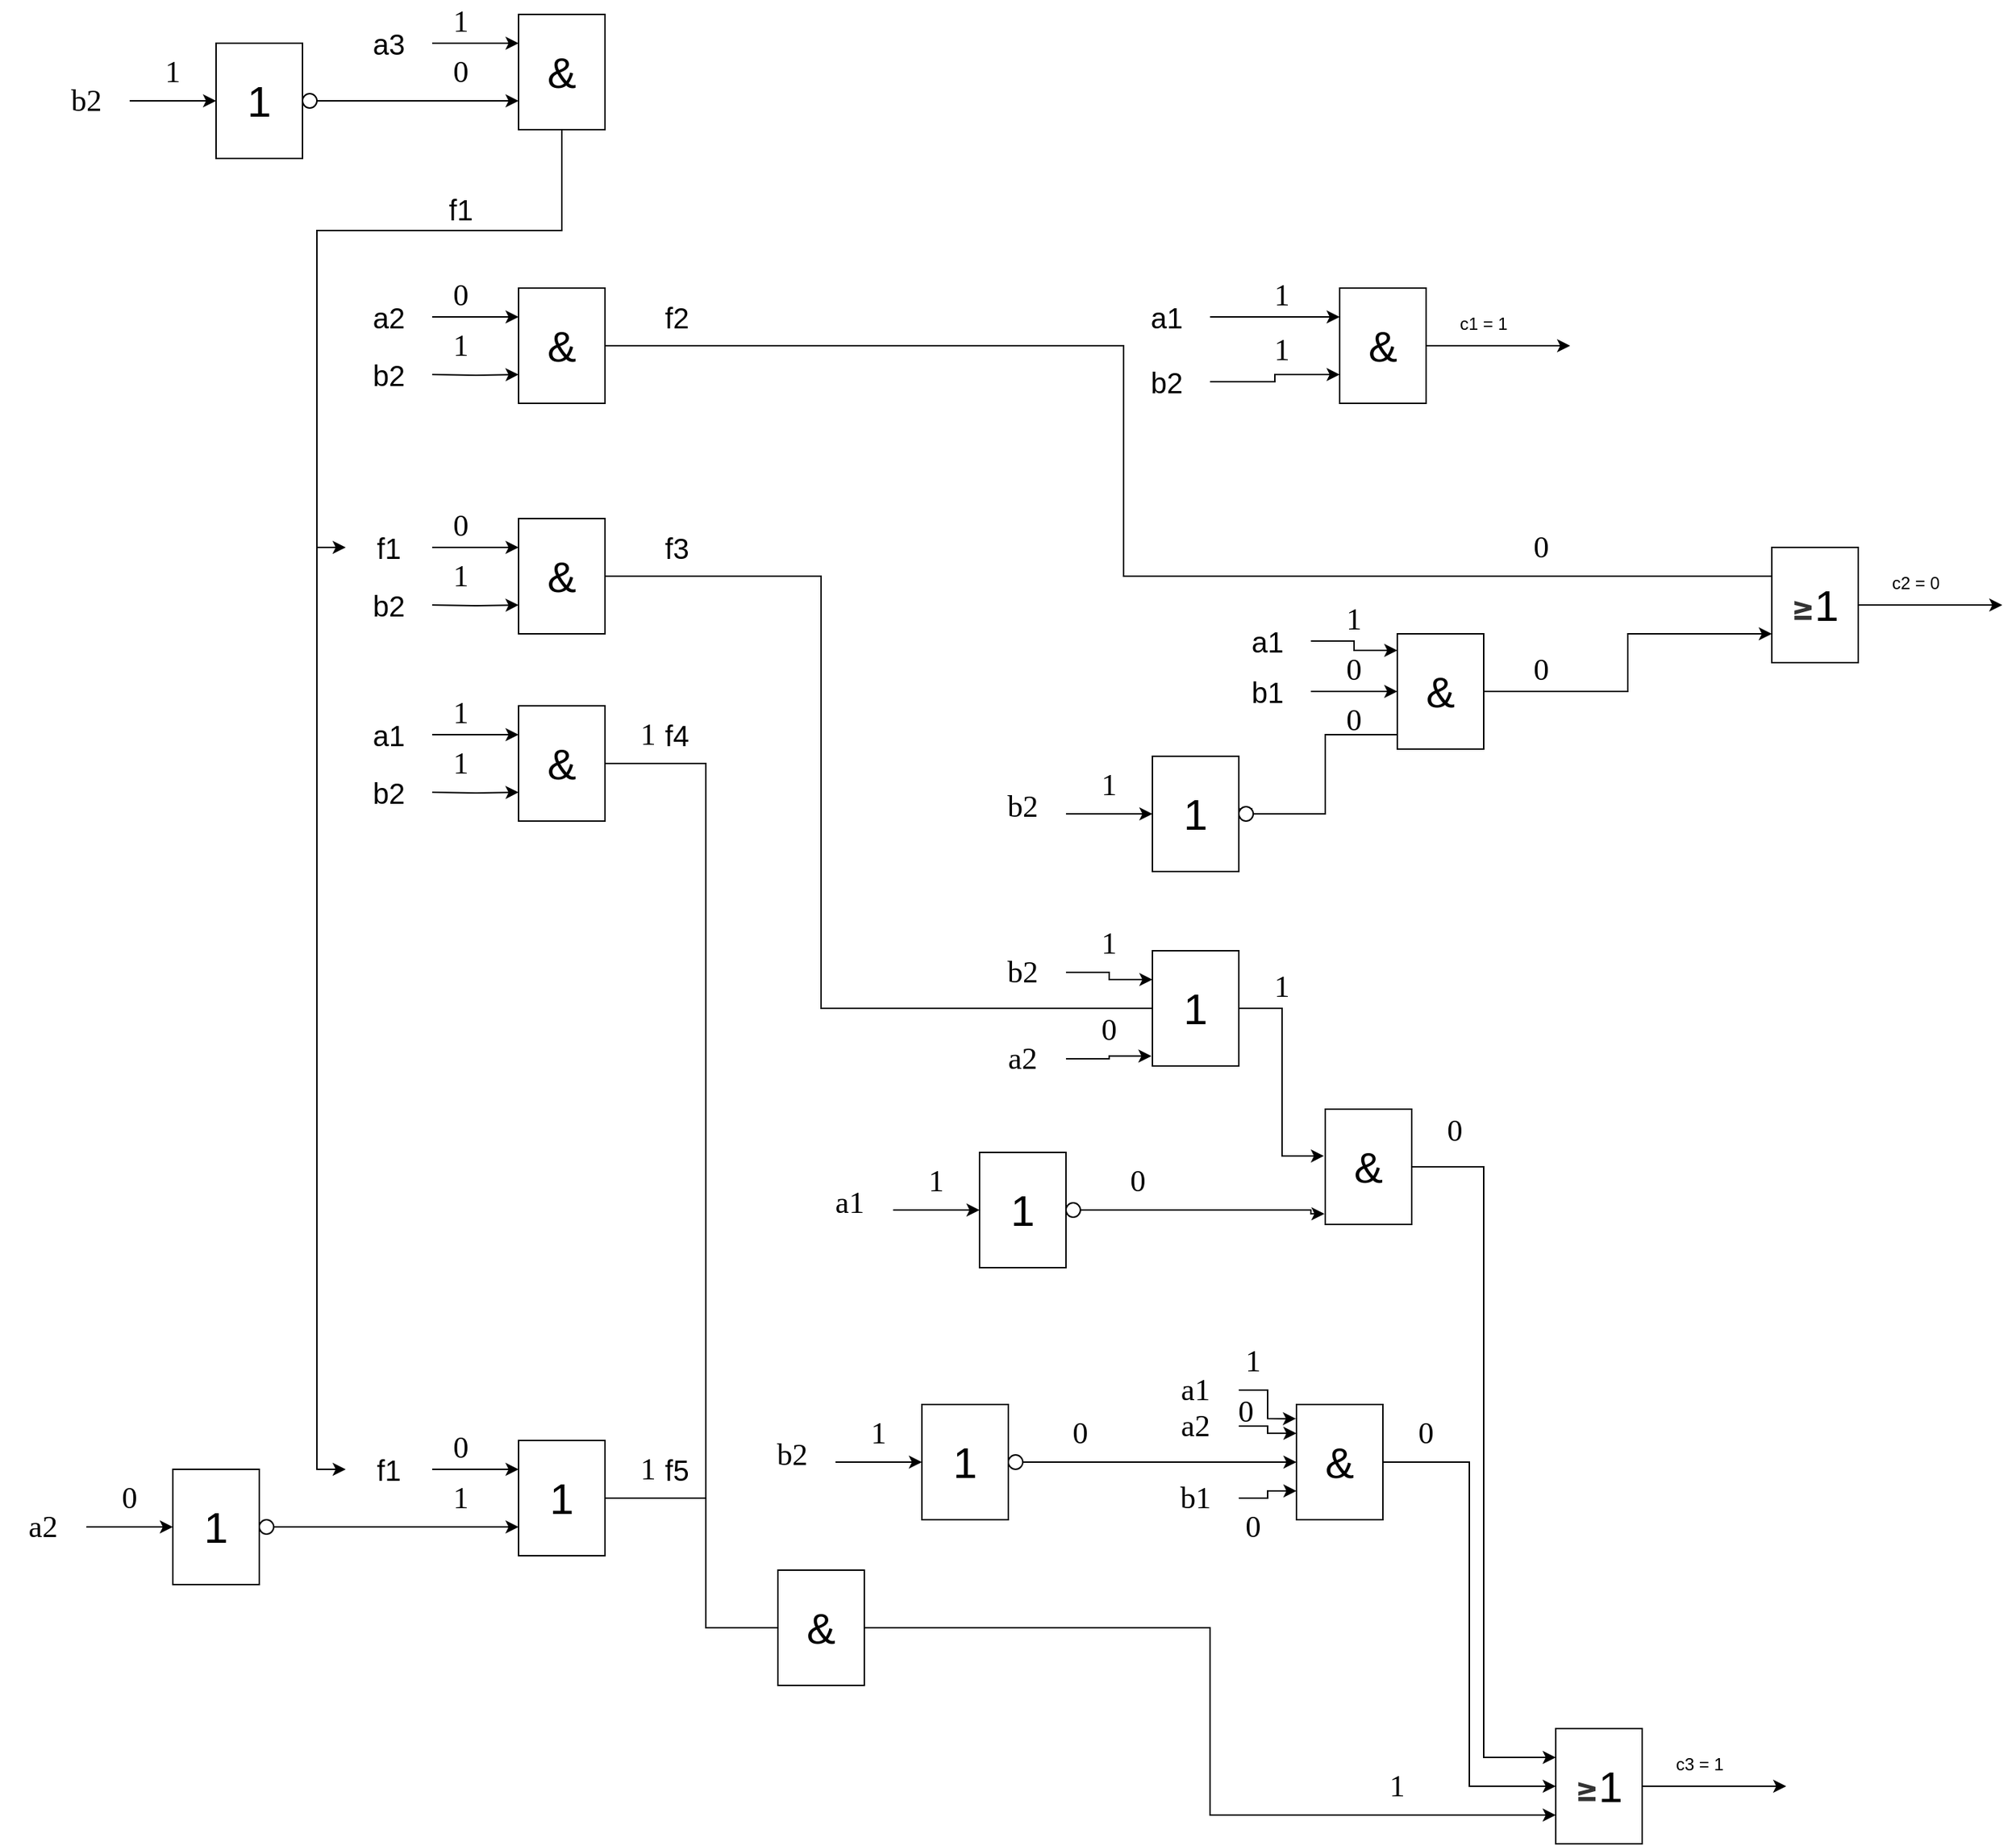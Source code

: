 <mxfile version="26.0.4">
  <diagram name="Страница — 1" id="vs5TXOwt8f900QBozyZn">
    <mxGraphModel dx="1616" dy="780" grid="1" gridSize="10" guides="1" tooltips="1" connect="1" arrows="1" fold="1" page="1" pageScale="1" pageWidth="3300" pageHeight="4681" math="0" shadow="0">
      <root>
        <mxCell id="0" />
        <mxCell id="1" parent="0" />
        <mxCell id="DBinFhZ2vuLjFmh3cBRk-6" style="edgeStyle=orthogonalEdgeStyle;rounded=0;orthogonalLoop=1;jettySize=auto;html=1;" edge="1" parent="1" source="DBinFhZ2vuLjFmh3cBRk-1">
          <mxGeometry relative="1" as="geometry">
            <mxPoint x="1220" y="650" as="targetPoint" />
          </mxGeometry>
        </mxCell>
        <mxCell id="DBinFhZ2vuLjFmh3cBRk-1" value="&lt;font style=&quot;font-size: 30px;&quot;&gt;&amp;amp;&lt;/font&gt;" style="rounded=0;whiteSpace=wrap;html=1;" vertex="1" parent="1">
          <mxGeometry x="1060" y="610" width="60" height="80" as="geometry" />
        </mxCell>
        <mxCell id="DBinFhZ2vuLjFmh3cBRk-7" style="edgeStyle=orthogonalEdgeStyle;rounded=0;orthogonalLoop=1;jettySize=auto;html=1;" edge="1" parent="1" source="DBinFhZ2vuLjFmh3cBRk-4">
          <mxGeometry relative="1" as="geometry">
            <mxPoint x="1520" y="830" as="targetPoint" />
          </mxGeometry>
        </mxCell>
        <mxCell id="DBinFhZ2vuLjFmh3cBRk-4" value="&lt;font style=&quot;font-size: 30px;&quot;&gt;&lt;span style=&quot;color: rgb(51, 51, 51); font-family: &amp;quot;YS Text&amp;quot;, -apple-system, BlinkMacSystemFont, Arial, Helvetica, sans-serif; font-size: 24px; font-weight: 700; text-align: start; background-color: rgb(255, 255, 255);&quot;&gt;≥&lt;/span&gt;1&lt;/font&gt;" style="rounded=0;whiteSpace=wrap;html=1;" vertex="1" parent="1">
          <mxGeometry x="1360" y="790" width="60" height="80" as="geometry" />
        </mxCell>
        <mxCell id="DBinFhZ2vuLjFmh3cBRk-9" style="edgeStyle=orthogonalEdgeStyle;rounded=0;orthogonalLoop=1;jettySize=auto;html=1;" edge="1" source="DBinFhZ2vuLjFmh3cBRk-10" parent="1">
          <mxGeometry relative="1" as="geometry">
            <mxPoint x="1370" y="1650" as="targetPoint" />
          </mxGeometry>
        </mxCell>
        <mxCell id="DBinFhZ2vuLjFmh3cBRk-10" value="&lt;font style=&quot;font-size: 30px;&quot;&gt;&lt;span style=&quot;color: rgb(51, 51, 51); font-family: &amp;quot;YS Text&amp;quot;, -apple-system, BlinkMacSystemFont, Arial, Helvetica, sans-serif; font-size: 24px; font-weight: 700; text-align: start; background-color: rgb(255, 255, 255);&quot;&gt;≥&lt;/span&gt;1&lt;/font&gt;" style="rounded=0;whiteSpace=wrap;html=1;" vertex="1" parent="1">
          <mxGeometry x="1210" y="1610" width="60" height="80" as="geometry" />
        </mxCell>
        <mxCell id="DBinFhZ2vuLjFmh3cBRk-11" value="c1 = 1" style="text;html=1;align=center;verticalAlign=middle;whiteSpace=wrap;rounded=0;" vertex="1" parent="1">
          <mxGeometry x="1130" y="620" width="60" height="30" as="geometry" />
        </mxCell>
        <mxCell id="DBinFhZ2vuLjFmh3cBRk-12" value="c2 = 0" style="text;html=1;align=center;verticalAlign=middle;whiteSpace=wrap;rounded=0;" vertex="1" parent="1">
          <mxGeometry x="1430" y="800" width="60" height="30" as="geometry" />
        </mxCell>
        <mxCell id="DBinFhZ2vuLjFmh3cBRk-13" value="c3 = 1" style="text;html=1;align=center;verticalAlign=middle;whiteSpace=wrap;rounded=0;" vertex="1" parent="1">
          <mxGeometry x="1280" y="1620" width="60" height="30" as="geometry" />
        </mxCell>
        <mxCell id="DBinFhZ2vuLjFmh3cBRk-65" style="edgeStyle=orthogonalEdgeStyle;rounded=0;orthogonalLoop=1;jettySize=auto;html=1;entryX=0;entryY=0.5;entryDx=0;entryDy=0;" edge="1" parent="1" source="DBinFhZ2vuLjFmh3cBRk-20" target="DBinFhZ2vuLjFmh3cBRk-59">
          <mxGeometry relative="1" as="geometry">
            <Array as="points">
              <mxPoint x="520" y="570" />
              <mxPoint x="350" y="570" />
              <mxPoint x="350" y="790" />
            </Array>
          </mxGeometry>
        </mxCell>
        <mxCell id="DBinFhZ2vuLjFmh3cBRk-97" style="edgeStyle=orthogonalEdgeStyle;rounded=0;orthogonalLoop=1;jettySize=auto;html=1;entryX=0;entryY=0.5;entryDx=0;entryDy=0;" edge="1" parent="1" source="DBinFhZ2vuLjFmh3cBRk-20" target="DBinFhZ2vuLjFmh3cBRk-85">
          <mxGeometry relative="1" as="geometry">
            <mxPoint x="340" y="1000" as="targetPoint" />
            <Array as="points">
              <mxPoint x="520" y="570" />
              <mxPoint x="350" y="570" />
              <mxPoint x="350" y="1430" />
            </Array>
          </mxGeometry>
        </mxCell>
        <mxCell id="DBinFhZ2vuLjFmh3cBRk-20" value="&lt;font style=&quot;font-size: 30px;&quot;&gt;&amp;amp;&lt;/font&gt;" style="rounded=0;whiteSpace=wrap;html=1;" vertex="1" parent="1">
          <mxGeometry x="490" y="420" width="60" height="80" as="geometry" />
        </mxCell>
        <mxCell id="DBinFhZ2vuLjFmh3cBRk-35" style="edgeStyle=orthogonalEdgeStyle;rounded=0;orthogonalLoop=1;jettySize=auto;html=1;entryX=0;entryY=0.25;entryDx=0;entryDy=0;" edge="1" parent="1" source="DBinFhZ2vuLjFmh3cBRk-25" target="DBinFhZ2vuLjFmh3cBRk-20">
          <mxGeometry relative="1" as="geometry" />
        </mxCell>
        <mxCell id="DBinFhZ2vuLjFmh3cBRk-25" value="&lt;font style=&quot;font-size: 20px;&quot;&gt;a3&lt;/font&gt;" style="text;html=1;align=center;verticalAlign=middle;whiteSpace=wrap;rounded=0;" vertex="1" parent="1">
          <mxGeometry x="370" y="425" width="60" height="30" as="geometry" />
        </mxCell>
        <mxCell id="DBinFhZ2vuLjFmh3cBRk-37" style="edgeStyle=orthogonalEdgeStyle;rounded=0;orthogonalLoop=1;jettySize=auto;html=1;entryX=0;entryY=0.5;entryDx=0;entryDy=0;" edge="1" parent="1" source="DBinFhZ2vuLjFmh3cBRk-26" target="DBinFhZ2vuLjFmh3cBRk-31">
          <mxGeometry relative="1" as="geometry">
            <Array as="points">
              <mxPoint x="240" y="480" />
              <mxPoint x="240" y="480" />
            </Array>
          </mxGeometry>
        </mxCell>
        <mxCell id="DBinFhZ2vuLjFmh3cBRk-26" value="&lt;span style=&quot;font-size: 16pt; font-family: &amp;quot;Times New Roman&amp;quot;, serif;&quot; lang=&quot;EN-US&quot;&gt;b2&lt;/span&gt;" style="text;html=1;align=center;verticalAlign=middle;whiteSpace=wrap;rounded=0;" vertex="1" parent="1">
          <mxGeometry x="160" y="465" width="60" height="30" as="geometry" />
        </mxCell>
        <mxCell id="DBinFhZ2vuLjFmh3cBRk-27" value="&lt;span style=&quot;font-size: 16pt; font-family: &amp;quot;Times New Roman&amp;quot;, serif;&quot; lang=&quot;EN-US&quot;&gt;1&lt;/span&gt;" style="text;html=1;align=center;verticalAlign=middle;whiteSpace=wrap;rounded=0;" vertex="1" parent="1">
          <mxGeometry x="420" y="410" width="60" height="30" as="geometry" />
        </mxCell>
        <mxCell id="DBinFhZ2vuLjFmh3cBRk-28" value="&lt;font style=&quot;font-size: 20px;&quot;&gt;f1&lt;/font&gt;" style="text;html=1;align=center;verticalAlign=middle;whiteSpace=wrap;rounded=0;" vertex="1" parent="1">
          <mxGeometry x="420" y="540" width="60" height="30" as="geometry" />
        </mxCell>
        <mxCell id="DBinFhZ2vuLjFmh3cBRk-29" value="&lt;span style=&quot;font-size: 16pt; font-family: &amp;quot;Times New Roman&amp;quot;, serif;&quot; lang=&quot;EN-US&quot;&gt;0&lt;/span&gt;" style="text;html=1;align=center;verticalAlign=middle;whiteSpace=wrap;rounded=0;" vertex="1" parent="1">
          <mxGeometry x="420" y="445" width="60" height="30" as="geometry" />
        </mxCell>
        <mxCell id="DBinFhZ2vuLjFmh3cBRk-30" style="edgeStyle=orthogonalEdgeStyle;rounded=0;orthogonalLoop=1;jettySize=auto;html=1;entryX=0;entryY=0.75;entryDx=0;entryDy=0;" edge="1" source="DBinFhZ2vuLjFmh3cBRk-32" parent="1" target="DBinFhZ2vuLjFmh3cBRk-20">
          <mxGeometry relative="1" as="geometry">
            <mxPoint x="440" y="480" as="targetPoint" />
          </mxGeometry>
        </mxCell>
        <mxCell id="DBinFhZ2vuLjFmh3cBRk-31" value="&lt;font style=&quot;font-size: 30px;&quot;&gt;1&lt;/font&gt;" style="rounded=0;whiteSpace=wrap;html=1;" vertex="1" parent="1">
          <mxGeometry x="280" y="440" width="60" height="80" as="geometry" />
        </mxCell>
        <mxCell id="DBinFhZ2vuLjFmh3cBRk-32" value="" style="ellipse;whiteSpace=wrap;html=1;aspect=fixed;" vertex="1" parent="1">
          <mxGeometry x="340" y="475" width="10" height="10" as="geometry" />
        </mxCell>
        <mxCell id="DBinFhZ2vuLjFmh3cBRk-38" value="&lt;span style=&quot;font-size: 16pt; font-family: &amp;quot;Times New Roman&amp;quot;, serif;&quot; lang=&quot;EN-US&quot;&gt;1&lt;/span&gt;" style="text;html=1;align=center;verticalAlign=middle;whiteSpace=wrap;rounded=0;" vertex="1" parent="1">
          <mxGeometry x="220" y="445" width="60" height="30" as="geometry" />
        </mxCell>
        <mxCell id="DBinFhZ2vuLjFmh3cBRk-42" value="&lt;font style=&quot;font-size: 30px;&quot;&gt;&amp;amp;&lt;/font&gt;" style="rounded=0;whiteSpace=wrap;html=1;" vertex="1" parent="1">
          <mxGeometry x="490" y="610" width="60" height="80" as="geometry" />
        </mxCell>
        <mxCell id="DBinFhZ2vuLjFmh3cBRk-43" value="" style="endArrow=none;html=1;rounded=0;exitX=1;exitY=0.5;exitDx=0;exitDy=0;entryX=0;entryY=0.25;entryDx=0;entryDy=0;" edge="1" source="DBinFhZ2vuLjFmh3cBRk-42" target="DBinFhZ2vuLjFmh3cBRk-4" parent="1">
          <mxGeometry width="50" height="50" relative="1" as="geometry">
            <mxPoint x="760" y="810" as="sourcePoint" />
            <mxPoint x="650" y="650" as="targetPoint" />
            <Array as="points">
              <mxPoint x="710" y="650" />
              <mxPoint x="910" y="650" />
              <mxPoint x="910" y="810" />
            </Array>
          </mxGeometry>
        </mxCell>
        <mxCell id="DBinFhZ2vuLjFmh3cBRk-44" style="edgeStyle=orthogonalEdgeStyle;rounded=0;orthogonalLoop=1;jettySize=auto;html=1;entryX=0;entryY=0.25;entryDx=0;entryDy=0;" edge="1" source="DBinFhZ2vuLjFmh3cBRk-45" target="DBinFhZ2vuLjFmh3cBRk-42" parent="1">
          <mxGeometry relative="1" as="geometry" />
        </mxCell>
        <mxCell id="DBinFhZ2vuLjFmh3cBRk-45" value="&lt;font style=&quot;font-size: 20px;&quot;&gt;a2&lt;/font&gt;" style="text;html=1;align=center;verticalAlign=middle;whiteSpace=wrap;rounded=0;" vertex="1" parent="1">
          <mxGeometry x="370" y="615" width="60" height="30" as="geometry" />
        </mxCell>
        <mxCell id="DBinFhZ2vuLjFmh3cBRk-48" value="&lt;span style=&quot;font-size: 16pt; font-family: &amp;quot;Times New Roman&amp;quot;, serif;&quot; lang=&quot;EN-US&quot;&gt;0&lt;/span&gt;" style="text;html=1;align=center;verticalAlign=middle;whiteSpace=wrap;rounded=0;" vertex="1" parent="1">
          <mxGeometry x="420" y="600" width="60" height="30" as="geometry" />
        </mxCell>
        <mxCell id="DBinFhZ2vuLjFmh3cBRk-49" value="&lt;font style=&quot;font-size: 20px;&quot;&gt;f2&lt;/font&gt;" style="text;html=1;align=center;verticalAlign=middle;whiteSpace=wrap;rounded=0;" vertex="1" parent="1">
          <mxGeometry x="570" y="615" width="60" height="30" as="geometry" />
        </mxCell>
        <mxCell id="DBinFhZ2vuLjFmh3cBRk-50" value="&lt;span style=&quot;font-size: 16pt; font-family: &amp;quot;Times New Roman&amp;quot;, serif;&quot; lang=&quot;EN-US&quot;&gt;1&lt;/span&gt;" style="text;html=1;align=center;verticalAlign=middle;whiteSpace=wrap;rounded=0;" vertex="1" parent="1">
          <mxGeometry x="420" y="635" width="60" height="30" as="geometry" />
        </mxCell>
        <mxCell id="DBinFhZ2vuLjFmh3cBRk-51" style="edgeStyle=orthogonalEdgeStyle;rounded=0;orthogonalLoop=1;jettySize=auto;html=1;entryX=0;entryY=0.75;entryDx=0;entryDy=0;" edge="1" target="DBinFhZ2vuLjFmh3cBRk-42" parent="1">
          <mxGeometry relative="1" as="geometry">
            <mxPoint x="440" y="670" as="targetPoint" />
            <mxPoint x="430" y="670" as="sourcePoint" />
          </mxGeometry>
        </mxCell>
        <mxCell id="DBinFhZ2vuLjFmh3cBRk-55" value="&lt;font style=&quot;font-size: 20px;&quot;&gt;b2&lt;/font&gt;" style="text;html=1;align=center;verticalAlign=middle;whiteSpace=wrap;rounded=0;" vertex="1" parent="1">
          <mxGeometry x="370" y="655" width="60" height="30" as="geometry" />
        </mxCell>
        <mxCell id="DBinFhZ2vuLjFmh3cBRk-56" value="&lt;font style=&quot;font-size: 30px;&quot;&gt;&amp;amp;&lt;/font&gt;" style="rounded=0;whiteSpace=wrap;html=1;" vertex="1" parent="1">
          <mxGeometry x="490" y="770" width="60" height="80" as="geometry" />
        </mxCell>
        <mxCell id="DBinFhZ2vuLjFmh3cBRk-57" value="" style="endArrow=none;html=1;rounded=0;exitX=1;exitY=0.5;exitDx=0;exitDy=0;" edge="1" source="DBinFhZ2vuLjFmh3cBRk-56" parent="1">
          <mxGeometry width="50" height="50" relative="1" as="geometry">
            <mxPoint x="760" y="970" as="sourcePoint" />
            <mxPoint x="1020" y="1110" as="targetPoint" />
            <Array as="points">
              <mxPoint x="700" y="810" />
              <mxPoint x="700" y="1110" />
            </Array>
          </mxGeometry>
        </mxCell>
        <mxCell id="DBinFhZ2vuLjFmh3cBRk-58" style="edgeStyle=orthogonalEdgeStyle;rounded=0;orthogonalLoop=1;jettySize=auto;html=1;entryX=0;entryY=0.25;entryDx=0;entryDy=0;" edge="1" source="DBinFhZ2vuLjFmh3cBRk-59" target="DBinFhZ2vuLjFmh3cBRk-56" parent="1">
          <mxGeometry relative="1" as="geometry" />
        </mxCell>
        <mxCell id="DBinFhZ2vuLjFmh3cBRk-59" value="&lt;font style=&quot;font-size: 20px;&quot;&gt;f1&lt;/font&gt;" style="text;html=1;align=center;verticalAlign=middle;whiteSpace=wrap;rounded=0;" vertex="1" parent="1">
          <mxGeometry x="370" y="775" width="60" height="30" as="geometry" />
        </mxCell>
        <mxCell id="DBinFhZ2vuLjFmh3cBRk-60" value="&lt;span style=&quot;font-size: 16pt; font-family: &amp;quot;Times New Roman&amp;quot;, serif;&quot; lang=&quot;EN-US&quot;&gt;0&lt;/span&gt;" style="text;html=1;align=center;verticalAlign=middle;whiteSpace=wrap;rounded=0;" vertex="1" parent="1">
          <mxGeometry x="420" y="760" width="60" height="30" as="geometry" />
        </mxCell>
        <mxCell id="DBinFhZ2vuLjFmh3cBRk-61" value="&lt;font style=&quot;font-size: 20px;&quot;&gt;f3&lt;/font&gt;" style="text;html=1;align=center;verticalAlign=middle;whiteSpace=wrap;rounded=0;" vertex="1" parent="1">
          <mxGeometry x="570" y="775" width="60" height="30" as="geometry" />
        </mxCell>
        <mxCell id="DBinFhZ2vuLjFmh3cBRk-62" value="&lt;span style=&quot;font-size: 16pt; font-family: &amp;quot;Times New Roman&amp;quot;, serif;&quot; lang=&quot;EN-US&quot;&gt;1&lt;/span&gt;" style="text;html=1;align=center;verticalAlign=middle;whiteSpace=wrap;rounded=0;" vertex="1" parent="1">
          <mxGeometry x="420" y="795" width="60" height="30" as="geometry" />
        </mxCell>
        <mxCell id="DBinFhZ2vuLjFmh3cBRk-63" style="edgeStyle=orthogonalEdgeStyle;rounded=0;orthogonalLoop=1;jettySize=auto;html=1;entryX=0;entryY=0.75;entryDx=0;entryDy=0;" edge="1" target="DBinFhZ2vuLjFmh3cBRk-56" parent="1">
          <mxGeometry relative="1" as="geometry">
            <mxPoint x="440" y="830" as="targetPoint" />
            <mxPoint x="430" y="830" as="sourcePoint" />
          </mxGeometry>
        </mxCell>
        <mxCell id="DBinFhZ2vuLjFmh3cBRk-64" value="&lt;font style=&quot;font-size: 20px;&quot;&gt;b2&lt;/font&gt;" style="text;html=1;align=center;verticalAlign=middle;whiteSpace=wrap;rounded=0;" vertex="1" parent="1">
          <mxGeometry x="370" y="815" width="60" height="30" as="geometry" />
        </mxCell>
        <mxCell id="DBinFhZ2vuLjFmh3cBRk-73" value="&lt;font style=&quot;font-size: 30px;&quot;&gt;&amp;amp;&lt;/font&gt;" style="rounded=0;whiteSpace=wrap;html=1;" vertex="1" parent="1">
          <mxGeometry x="490" y="900" width="60" height="80" as="geometry" />
        </mxCell>
        <mxCell id="DBinFhZ2vuLjFmh3cBRk-74" value="" style="endArrow=none;html=1;rounded=0;exitX=1;exitY=0.5;exitDx=0;exitDy=0;entryX=0;entryY=0.5;entryDx=0;entryDy=0;" edge="1" source="DBinFhZ2vuLjFmh3cBRk-73" parent="1" target="DBinFhZ2vuLjFmh3cBRk-130">
          <mxGeometry width="50" height="50" relative="1" as="geometry">
            <mxPoint x="760" y="1100" as="sourcePoint" />
            <mxPoint x="650" y="940" as="targetPoint" />
            <Array as="points">
              <mxPoint x="600" y="940" />
              <mxPoint x="620" y="940" />
              <mxPoint x="620" y="1540" />
            </Array>
          </mxGeometry>
        </mxCell>
        <mxCell id="DBinFhZ2vuLjFmh3cBRk-75" style="edgeStyle=orthogonalEdgeStyle;rounded=0;orthogonalLoop=1;jettySize=auto;html=1;entryX=0;entryY=0.25;entryDx=0;entryDy=0;" edge="1" source="DBinFhZ2vuLjFmh3cBRk-76" target="DBinFhZ2vuLjFmh3cBRk-73" parent="1">
          <mxGeometry relative="1" as="geometry" />
        </mxCell>
        <mxCell id="DBinFhZ2vuLjFmh3cBRk-76" value="&lt;font style=&quot;font-size: 20px;&quot;&gt;a1&lt;/font&gt;" style="text;html=1;align=center;verticalAlign=middle;whiteSpace=wrap;rounded=0;" vertex="1" parent="1">
          <mxGeometry x="370" y="905" width="60" height="30" as="geometry" />
        </mxCell>
        <mxCell id="DBinFhZ2vuLjFmh3cBRk-77" value="&lt;span style=&quot;font-size: 16pt; font-family: &amp;quot;Times New Roman&amp;quot;, serif;&quot; lang=&quot;EN-US&quot;&gt;1&lt;/span&gt;" style="text;html=1;align=center;verticalAlign=middle;whiteSpace=wrap;rounded=0;" vertex="1" parent="1">
          <mxGeometry x="420" y="890" width="60" height="30" as="geometry" />
        </mxCell>
        <mxCell id="DBinFhZ2vuLjFmh3cBRk-78" value="&lt;font style=&quot;font-size: 20px;&quot;&gt;f4&lt;/font&gt;" style="text;html=1;align=center;verticalAlign=middle;whiteSpace=wrap;rounded=0;" vertex="1" parent="1">
          <mxGeometry x="570" y="905" width="60" height="30" as="geometry" />
        </mxCell>
        <mxCell id="DBinFhZ2vuLjFmh3cBRk-79" value="&lt;span style=&quot;font-size: 16pt; font-family: &amp;quot;Times New Roman&amp;quot;, serif;&quot; lang=&quot;EN-US&quot;&gt;1&lt;/span&gt;" style="text;html=1;align=center;verticalAlign=middle;whiteSpace=wrap;rounded=0;" vertex="1" parent="1">
          <mxGeometry x="420" y="925" width="60" height="30" as="geometry" />
        </mxCell>
        <mxCell id="DBinFhZ2vuLjFmh3cBRk-80" style="edgeStyle=orthogonalEdgeStyle;rounded=0;orthogonalLoop=1;jettySize=auto;html=1;entryX=0;entryY=0.75;entryDx=0;entryDy=0;" edge="1" target="DBinFhZ2vuLjFmh3cBRk-73" parent="1">
          <mxGeometry relative="1" as="geometry">
            <mxPoint x="440" y="960" as="targetPoint" />
            <mxPoint x="430" y="960" as="sourcePoint" />
          </mxGeometry>
        </mxCell>
        <mxCell id="DBinFhZ2vuLjFmh3cBRk-81" value="&lt;font style=&quot;font-size: 20px;&quot;&gt;b2&lt;/font&gt;" style="text;html=1;align=center;verticalAlign=middle;whiteSpace=wrap;rounded=0;" vertex="1" parent="1">
          <mxGeometry x="370" y="945" width="60" height="30" as="geometry" />
        </mxCell>
        <mxCell id="DBinFhZ2vuLjFmh3cBRk-82" value="&lt;font style=&quot;font-size: 30px;&quot;&gt;1&lt;/font&gt;" style="rounded=0;whiteSpace=wrap;html=1;" vertex="1" parent="1">
          <mxGeometry x="490" y="1410" width="60" height="80" as="geometry" />
        </mxCell>
        <mxCell id="DBinFhZ2vuLjFmh3cBRk-83" value="" style="endArrow=none;html=1;rounded=0;exitX=1;exitY=0.5;exitDx=0;exitDy=0;" edge="1" source="DBinFhZ2vuLjFmh3cBRk-82" parent="1">
          <mxGeometry width="50" height="50" relative="1" as="geometry">
            <mxPoint x="760" y="1610" as="sourcePoint" />
            <mxPoint x="620" y="1450" as="targetPoint" />
            <Array as="points">
              <mxPoint x="600" y="1450" />
            </Array>
          </mxGeometry>
        </mxCell>
        <mxCell id="DBinFhZ2vuLjFmh3cBRk-84" style="edgeStyle=orthogonalEdgeStyle;rounded=0;orthogonalLoop=1;jettySize=auto;html=1;entryX=0;entryY=0.25;entryDx=0;entryDy=0;" edge="1" source="DBinFhZ2vuLjFmh3cBRk-85" target="DBinFhZ2vuLjFmh3cBRk-82" parent="1">
          <mxGeometry relative="1" as="geometry" />
        </mxCell>
        <mxCell id="DBinFhZ2vuLjFmh3cBRk-85" value="&lt;font style=&quot;font-size: 20px;&quot;&gt;f1&lt;/font&gt;" style="text;html=1;align=center;verticalAlign=middle;whiteSpace=wrap;rounded=0;" vertex="1" parent="1">
          <mxGeometry x="370" y="1415" width="60" height="30" as="geometry" />
        </mxCell>
        <mxCell id="DBinFhZ2vuLjFmh3cBRk-86" value="&lt;span style=&quot;font-size: 16pt; font-family: &amp;quot;Times New Roman&amp;quot;, serif;&quot; lang=&quot;EN-US&quot;&gt;0&lt;/span&gt;" style="text;html=1;align=center;verticalAlign=middle;whiteSpace=wrap;rounded=0;" vertex="1" parent="1">
          <mxGeometry x="420" y="1400" width="60" height="30" as="geometry" />
        </mxCell>
        <mxCell id="DBinFhZ2vuLjFmh3cBRk-87" value="&lt;font style=&quot;font-size: 20px;&quot;&gt;f5&lt;/font&gt;" style="text;html=1;align=center;verticalAlign=middle;whiteSpace=wrap;rounded=0;" vertex="1" parent="1">
          <mxGeometry x="570" y="1415" width="60" height="30" as="geometry" />
        </mxCell>
        <mxCell id="DBinFhZ2vuLjFmh3cBRk-88" value="&lt;font face=&quot;Times New Roman, serif&quot;&gt;&lt;span style=&quot;font-size: 21.333px;&quot;&gt;1&lt;/span&gt;&lt;/font&gt;" style="text;html=1;align=center;verticalAlign=middle;whiteSpace=wrap;rounded=0;" vertex="1" parent="1">
          <mxGeometry x="420" y="1435" width="60" height="30" as="geometry" />
        </mxCell>
        <mxCell id="DBinFhZ2vuLjFmh3cBRk-91" style="edgeStyle=orthogonalEdgeStyle;rounded=0;orthogonalLoop=1;jettySize=auto;html=1;entryX=0;entryY=0.5;entryDx=0;entryDy=0;" edge="1" source="DBinFhZ2vuLjFmh3cBRk-92" target="DBinFhZ2vuLjFmh3cBRk-93" parent="1">
          <mxGeometry relative="1" as="geometry">
            <Array as="points">
              <mxPoint x="210" y="1470" />
              <mxPoint x="210" y="1470" />
            </Array>
          </mxGeometry>
        </mxCell>
        <mxCell id="DBinFhZ2vuLjFmh3cBRk-92" value="&lt;span style=&quot;font-size: 16pt; font-family: &amp;quot;Times New Roman&amp;quot;, serif;&quot; lang=&quot;EN-US&quot;&gt;a2&lt;/span&gt;" style="text;html=1;align=center;verticalAlign=middle;whiteSpace=wrap;rounded=0;" vertex="1" parent="1">
          <mxGeometry x="130" y="1455" width="60" height="30" as="geometry" />
        </mxCell>
        <mxCell id="DBinFhZ2vuLjFmh3cBRk-93" value="&lt;font style=&quot;font-size: 30px;&quot;&gt;1&lt;/font&gt;" style="rounded=0;whiteSpace=wrap;html=1;" vertex="1" parent="1">
          <mxGeometry x="250" y="1430" width="60" height="80" as="geometry" />
        </mxCell>
        <mxCell id="DBinFhZ2vuLjFmh3cBRk-96" style="edgeStyle=orthogonalEdgeStyle;rounded=0;orthogonalLoop=1;jettySize=auto;html=1;entryX=0;entryY=0.75;entryDx=0;entryDy=0;" edge="1" parent="1" source="DBinFhZ2vuLjFmh3cBRk-94" target="DBinFhZ2vuLjFmh3cBRk-82">
          <mxGeometry relative="1" as="geometry" />
        </mxCell>
        <mxCell id="DBinFhZ2vuLjFmh3cBRk-94" value="" style="ellipse;whiteSpace=wrap;html=1;aspect=fixed;" vertex="1" parent="1">
          <mxGeometry x="310" y="1465" width="10" height="10" as="geometry" />
        </mxCell>
        <mxCell id="DBinFhZ2vuLjFmh3cBRk-95" value="&lt;span style=&quot;font-size: 16pt; font-family: &amp;quot;Times New Roman&amp;quot;, serif;&quot; lang=&quot;EN-US&quot;&gt;0&lt;/span&gt;" style="text;html=1;align=center;verticalAlign=middle;whiteSpace=wrap;rounded=0;" vertex="1" parent="1">
          <mxGeometry x="190" y="1435" width="60" height="30" as="geometry" />
        </mxCell>
        <mxCell id="DBinFhZ2vuLjFmh3cBRk-180" style="edgeStyle=orthogonalEdgeStyle;rounded=0;orthogonalLoop=1;jettySize=auto;html=1;exitX=1;exitY=0.5;exitDx=0;exitDy=0;entryX=0;entryY=0.25;entryDx=0;entryDy=0;" edge="1" parent="1" source="DBinFhZ2vuLjFmh3cBRk-100" target="DBinFhZ2vuLjFmh3cBRk-1">
          <mxGeometry relative="1" as="geometry" />
        </mxCell>
        <mxCell id="DBinFhZ2vuLjFmh3cBRk-100" value="&lt;font style=&quot;font-size: 20px;&quot;&gt;a1&lt;/font&gt;" style="text;html=1;align=center;verticalAlign=middle;whiteSpace=wrap;rounded=0;" vertex="1" parent="1">
          <mxGeometry x="910" y="615" width="60" height="30" as="geometry" />
        </mxCell>
        <mxCell id="DBinFhZ2vuLjFmh3cBRk-178" style="edgeStyle=orthogonalEdgeStyle;rounded=0;orthogonalLoop=1;jettySize=auto;html=1;entryX=0;entryY=0.75;entryDx=0;entryDy=0;" edge="1" parent="1" source="DBinFhZ2vuLjFmh3cBRk-101" target="DBinFhZ2vuLjFmh3cBRk-1">
          <mxGeometry relative="1" as="geometry" />
        </mxCell>
        <mxCell id="DBinFhZ2vuLjFmh3cBRk-101" value="&lt;font style=&quot;font-size: 20px;&quot;&gt;b2&lt;/font&gt;" style="text;html=1;align=center;verticalAlign=middle;whiteSpace=wrap;rounded=0;" vertex="1" parent="1">
          <mxGeometry x="910" y="660" width="60" height="30" as="geometry" />
        </mxCell>
        <mxCell id="DBinFhZ2vuLjFmh3cBRk-102" value="&lt;span style=&quot;font-size: 16pt; font-family: &amp;quot;Times New Roman&amp;quot;, serif;&quot; lang=&quot;EN-US&quot;&gt;1&lt;/span&gt;" style="text;html=1;align=center;verticalAlign=middle;whiteSpace=wrap;rounded=0;" vertex="1" parent="1">
          <mxGeometry x="990" y="600" width="60" height="30" as="geometry" />
        </mxCell>
        <mxCell id="DBinFhZ2vuLjFmh3cBRk-103" value="&lt;span style=&quot;font-size: 16pt; font-family: &amp;quot;Times New Roman&amp;quot;, serif;&quot; lang=&quot;EN-US&quot;&gt;1&lt;/span&gt;" style="text;html=1;align=center;verticalAlign=middle;whiteSpace=wrap;rounded=0;" vertex="1" parent="1">
          <mxGeometry x="990" y="635" width="60" height="35" as="geometry" />
        </mxCell>
        <mxCell id="DBinFhZ2vuLjFmh3cBRk-108" style="edgeStyle=orthogonalEdgeStyle;rounded=0;orthogonalLoop=1;jettySize=auto;html=1;exitX=0;exitY=0.75;exitDx=0;exitDy=0;entryX=0.5;entryY=1;entryDx=0;entryDy=0;" edge="1" parent="1" source="DBinFhZ2vuLjFmh3cBRk-105" target="DBinFhZ2vuLjFmh3cBRk-111">
          <mxGeometry relative="1" as="geometry">
            <mxPoint x="990" y="910" as="targetPoint" />
            <Array as="points">
              <mxPoint x="1100" y="920" />
              <mxPoint x="1050" y="920" />
              <mxPoint x="1050" y="975" />
              <mxPoint x="995" y="975" />
            </Array>
          </mxGeometry>
        </mxCell>
        <mxCell id="DBinFhZ2vuLjFmh3cBRk-184" style="edgeStyle=orthogonalEdgeStyle;rounded=0;orthogonalLoop=1;jettySize=auto;html=1;exitX=1;exitY=0.5;exitDx=0;exitDy=0;entryX=0;entryY=0.75;entryDx=0;entryDy=0;" edge="1" parent="1" source="DBinFhZ2vuLjFmh3cBRk-105" target="DBinFhZ2vuLjFmh3cBRk-4">
          <mxGeometry relative="1" as="geometry" />
        </mxCell>
        <mxCell id="DBinFhZ2vuLjFmh3cBRk-105" value="&lt;font style=&quot;font-size: 30px;&quot;&gt;&amp;amp;&lt;/font&gt;" style="rounded=0;whiteSpace=wrap;html=1;" vertex="1" parent="1">
          <mxGeometry x="1100" y="850" width="60" height="80" as="geometry" />
        </mxCell>
        <mxCell id="DBinFhZ2vuLjFmh3cBRk-109" style="edgeStyle=orthogonalEdgeStyle;rounded=0;orthogonalLoop=1;jettySize=auto;html=1;entryX=0;entryY=0.5;entryDx=0;entryDy=0;" edge="1" target="DBinFhZ2vuLjFmh3cBRk-110" parent="1">
          <mxGeometry relative="1" as="geometry">
            <mxPoint x="870" y="975" as="sourcePoint" />
            <Array as="points">
              <mxPoint x="890" y="975" />
              <mxPoint x="890" y="975" />
            </Array>
          </mxGeometry>
        </mxCell>
        <mxCell id="DBinFhZ2vuLjFmh3cBRk-110" value="&lt;font style=&quot;font-size: 30px;&quot;&gt;1&lt;/font&gt;" style="rounded=0;whiteSpace=wrap;html=1;" vertex="1" parent="1">
          <mxGeometry x="930" y="935" width="60" height="80" as="geometry" />
        </mxCell>
        <mxCell id="DBinFhZ2vuLjFmh3cBRk-111" value="" style="ellipse;whiteSpace=wrap;html=1;aspect=fixed;" vertex="1" parent="1">
          <mxGeometry x="990" y="970" width="10" height="10" as="geometry" />
        </mxCell>
        <mxCell id="DBinFhZ2vuLjFmh3cBRk-112" value="&lt;span style=&quot;font-size: 16pt; font-family: &amp;quot;Times New Roman&amp;quot;, serif;&quot; lang=&quot;EN-US&quot;&gt;1&lt;/span&gt;" style="text;html=1;align=center;verticalAlign=middle;whiteSpace=wrap;rounded=0;" vertex="1" parent="1">
          <mxGeometry x="870" y="940" width="60" height="30" as="geometry" />
        </mxCell>
        <mxCell id="DBinFhZ2vuLjFmh3cBRk-118" value="&lt;span style=&quot;font-size: 16pt; font-family: &amp;quot;Times New Roman&amp;quot;, serif;&quot; lang=&quot;EN-US&quot;&gt;b2&lt;/span&gt;" style="text;html=1;align=center;verticalAlign=middle;whiteSpace=wrap;rounded=0;" vertex="1" parent="1">
          <mxGeometry x="810" y="955" width="60" height="30" as="geometry" />
        </mxCell>
        <mxCell id="DBinFhZ2vuLjFmh3cBRk-121" value="&lt;span style=&quot;font-size: 16pt; font-family: &amp;quot;Times New Roman&amp;quot;, serif;&quot; lang=&quot;EN-US&quot;&gt;0&lt;/span&gt;" style="text;html=1;align=center;verticalAlign=middle;whiteSpace=wrap;rounded=0;" vertex="1" parent="1">
          <mxGeometry x="1040" y="895" width="60" height="30" as="geometry" />
        </mxCell>
        <mxCell id="DBinFhZ2vuLjFmh3cBRk-124" value="&lt;span style=&quot;font-size: 16pt; font-family: &amp;quot;Times New Roman&amp;quot;, serif;&quot; lang=&quot;EN-US&quot;&gt;0&lt;/span&gt;" style="text;html=1;align=center;verticalAlign=middle;whiteSpace=wrap;rounded=0;" vertex="1" parent="1">
          <mxGeometry x="1040" y="860" width="60" height="30" as="geometry" />
        </mxCell>
        <mxCell id="DBinFhZ2vuLjFmh3cBRk-125" value="&lt;span style=&quot;font-size: 16pt; font-family: &amp;quot;Times New Roman&amp;quot;, serif;&quot; lang=&quot;EN-US&quot;&gt;1&lt;/span&gt;" style="text;html=1;align=center;verticalAlign=middle;whiteSpace=wrap;rounded=0;" vertex="1" parent="1">
          <mxGeometry x="1040" y="825" width="60" height="30" as="geometry" />
        </mxCell>
        <mxCell id="DBinFhZ2vuLjFmh3cBRk-126" value="&lt;font style=&quot;font-size: 20px;&quot;&gt;a1&lt;/font&gt;" style="text;html=1;align=center;verticalAlign=middle;whiteSpace=wrap;rounded=0;" vertex="1" parent="1">
          <mxGeometry x="980" y="840" width="60" height="30" as="geometry" />
        </mxCell>
        <mxCell id="DBinFhZ2vuLjFmh3cBRk-183" style="edgeStyle=orthogonalEdgeStyle;rounded=0;orthogonalLoop=1;jettySize=auto;html=1;entryX=0;entryY=0.5;entryDx=0;entryDy=0;" edge="1" parent="1" source="DBinFhZ2vuLjFmh3cBRk-127" target="DBinFhZ2vuLjFmh3cBRk-105">
          <mxGeometry relative="1" as="geometry" />
        </mxCell>
        <mxCell id="DBinFhZ2vuLjFmh3cBRk-127" value="&lt;font style=&quot;font-size: 20px;&quot;&gt;b1&lt;/font&gt;" style="text;html=1;align=center;verticalAlign=middle;whiteSpace=wrap;rounded=0;" vertex="1" parent="1">
          <mxGeometry x="980" y="875" width="60" height="30" as="geometry" />
        </mxCell>
        <mxCell id="DBinFhZ2vuLjFmh3cBRk-128" value="&lt;span style=&quot;font-size: 16pt; font-family: &amp;quot;Times New Roman&amp;quot;, serif;&quot; lang=&quot;EN-US&quot;&gt;0&lt;/span&gt;" style="text;html=1;align=center;verticalAlign=middle;whiteSpace=wrap;rounded=0;" vertex="1" parent="1">
          <mxGeometry x="1170" y="860" width="60" height="30" as="geometry" />
        </mxCell>
        <mxCell id="DBinFhZ2vuLjFmh3cBRk-129" value="&lt;span style=&quot;font-size: 16pt; font-family: &amp;quot;Times New Roman&amp;quot;, serif;&quot; lang=&quot;EN-US&quot;&gt;0&lt;/span&gt;" style="text;html=1;align=center;verticalAlign=middle;whiteSpace=wrap;rounded=0;" vertex="1" parent="1">
          <mxGeometry x="1170" y="775" width="60" height="30" as="geometry" />
        </mxCell>
        <mxCell id="DBinFhZ2vuLjFmh3cBRk-132" style="edgeStyle=orthogonalEdgeStyle;rounded=0;orthogonalLoop=1;jettySize=auto;html=1;entryX=0;entryY=0.75;entryDx=0;entryDy=0;" edge="1" parent="1" source="DBinFhZ2vuLjFmh3cBRk-130" target="DBinFhZ2vuLjFmh3cBRk-10">
          <mxGeometry relative="1" as="geometry">
            <Array as="points">
              <mxPoint x="970" y="1540" />
              <mxPoint x="970" y="1670" />
            </Array>
          </mxGeometry>
        </mxCell>
        <mxCell id="DBinFhZ2vuLjFmh3cBRk-130" value="&lt;font style=&quot;font-size: 30px;&quot;&gt;&amp;amp;&lt;/font&gt;" style="rounded=0;whiteSpace=wrap;html=1;" vertex="1" parent="1">
          <mxGeometry x="670" y="1500" width="60" height="80" as="geometry" />
        </mxCell>
        <mxCell id="DBinFhZ2vuLjFmh3cBRk-133" value="&lt;font face=&quot;Times New Roman, serif&quot;&gt;&lt;span style=&quot;font-size: 21.333px;&quot;&gt;1&lt;/span&gt;&lt;/font&gt;" style="text;html=1;align=center;verticalAlign=middle;whiteSpace=wrap;rounded=0;" vertex="1" parent="1">
          <mxGeometry x="1070" y="1635" width="60" height="30" as="geometry" />
        </mxCell>
        <mxCell id="DBinFhZ2vuLjFmh3cBRk-134" value="&lt;font face=&quot;Times New Roman, serif&quot;&gt;&lt;span style=&quot;font-size: 21.333px;&quot;&gt;1&lt;/span&gt;&lt;/font&gt;" style="text;html=1;align=center;verticalAlign=middle;whiteSpace=wrap;rounded=0;" vertex="1" parent="1">
          <mxGeometry x="550" y="1415" width="60" height="30" as="geometry" />
        </mxCell>
        <mxCell id="DBinFhZ2vuLjFmh3cBRk-135" value="&lt;font face=&quot;Times New Roman, serif&quot;&gt;&lt;span style=&quot;font-size: 21.333px;&quot;&gt;1&lt;/span&gt;&lt;/font&gt;" style="text;html=1;align=center;verticalAlign=middle;whiteSpace=wrap;rounded=0;" vertex="1" parent="1">
          <mxGeometry x="550" y="905" width="60" height="30" as="geometry" />
        </mxCell>
        <mxCell id="DBinFhZ2vuLjFmh3cBRk-136" style="edgeStyle=orthogonalEdgeStyle;rounded=0;orthogonalLoop=1;jettySize=auto;html=1;entryX=0;entryY=0.5;entryDx=0;entryDy=0;" edge="1" target="DBinFhZ2vuLjFmh3cBRk-137" parent="1">
          <mxGeometry relative="1" as="geometry">
            <mxPoint x="750" y="1250" as="sourcePoint" />
            <Array as="points">
              <mxPoint x="770" y="1250" />
              <mxPoint x="770" y="1250" />
            </Array>
          </mxGeometry>
        </mxCell>
        <mxCell id="DBinFhZ2vuLjFmh3cBRk-137" value="&lt;font style=&quot;font-size: 30px;&quot;&gt;1&lt;/font&gt;" style="rounded=0;whiteSpace=wrap;html=1;" vertex="1" parent="1">
          <mxGeometry x="810" y="1210" width="60" height="80" as="geometry" />
        </mxCell>
        <mxCell id="DBinFhZ2vuLjFmh3cBRk-141" style="edgeStyle=orthogonalEdgeStyle;rounded=0;orthogonalLoop=1;jettySize=auto;html=1;entryX=-0.009;entryY=0.908;entryDx=0;entryDy=0;entryPerimeter=0;" edge="1" parent="1" source="DBinFhZ2vuLjFmh3cBRk-138" target="DBinFhZ2vuLjFmh3cBRk-142">
          <mxGeometry relative="1" as="geometry">
            <mxPoint x="960" y="1250" as="targetPoint" />
            <Array as="points">
              <mxPoint x="1040" y="1250" />
            </Array>
          </mxGeometry>
        </mxCell>
        <mxCell id="DBinFhZ2vuLjFmh3cBRk-138" value="" style="ellipse;whiteSpace=wrap;html=1;aspect=fixed;" vertex="1" parent="1">
          <mxGeometry x="870" y="1245" width="10" height="10" as="geometry" />
        </mxCell>
        <mxCell id="DBinFhZ2vuLjFmh3cBRk-139" value="&lt;span style=&quot;font-size: 16pt; font-family: &amp;quot;Times New Roman&amp;quot;, serif;&quot; lang=&quot;EN-US&quot;&gt;1&lt;/span&gt;" style="text;html=1;align=center;verticalAlign=middle;whiteSpace=wrap;rounded=0;" vertex="1" parent="1">
          <mxGeometry x="750" y="1215" width="60" height="30" as="geometry" />
        </mxCell>
        <mxCell id="DBinFhZ2vuLjFmh3cBRk-140" value="&lt;span style=&quot;font-size: 16pt; font-family: &amp;quot;Times New Roman&amp;quot;, serif;&quot; lang=&quot;EN-US&quot;&gt;a1&lt;/span&gt;" style="text;html=1;align=center;verticalAlign=middle;whiteSpace=wrap;rounded=0;" vertex="1" parent="1">
          <mxGeometry x="690" y="1230" width="60" height="30" as="geometry" />
        </mxCell>
        <mxCell id="DBinFhZ2vuLjFmh3cBRk-153" style="edgeStyle=orthogonalEdgeStyle;rounded=0;orthogonalLoop=1;jettySize=auto;html=1;exitX=1;exitY=0.5;exitDx=0;exitDy=0;entryX=0;entryY=0.25;entryDx=0;entryDy=0;" edge="1" parent="1" source="DBinFhZ2vuLjFmh3cBRk-142" target="DBinFhZ2vuLjFmh3cBRk-10">
          <mxGeometry relative="1" as="geometry" />
        </mxCell>
        <mxCell id="DBinFhZ2vuLjFmh3cBRk-142" value="&lt;font style=&quot;font-size: 30px;&quot;&gt;&amp;amp;&lt;/font&gt;" style="rounded=0;whiteSpace=wrap;html=1;" vertex="1" parent="1">
          <mxGeometry x="1050" y="1180" width="60" height="80" as="geometry" />
        </mxCell>
        <mxCell id="DBinFhZ2vuLjFmh3cBRk-143" value="&lt;font style=&quot;font-size: 30px;&quot;&gt;1&lt;/font&gt;" style="rounded=0;whiteSpace=wrap;html=1;" vertex="1" parent="1">
          <mxGeometry x="930" y="1070" width="60" height="80" as="geometry" />
        </mxCell>
        <mxCell id="DBinFhZ2vuLjFmh3cBRk-144" style="edgeStyle=orthogonalEdgeStyle;rounded=0;orthogonalLoop=1;jettySize=auto;html=1;entryX=-0.015;entryY=0.406;entryDx=0;entryDy=0;entryPerimeter=0;" edge="1" parent="1" source="DBinFhZ2vuLjFmh3cBRk-143" target="DBinFhZ2vuLjFmh3cBRk-142">
          <mxGeometry relative="1" as="geometry" />
        </mxCell>
        <mxCell id="DBinFhZ2vuLjFmh3cBRk-147" value="&lt;span style=&quot;font-size: 16pt; font-family: &amp;quot;Times New Roman&amp;quot;, serif;&quot; lang=&quot;EN-US&quot;&gt;0&lt;/span&gt;" style="text;html=1;align=center;verticalAlign=middle;whiteSpace=wrap;rounded=0;" vertex="1" parent="1">
          <mxGeometry x="890" y="1215" width="60" height="30" as="geometry" />
        </mxCell>
        <mxCell id="DBinFhZ2vuLjFmh3cBRk-148" value="&lt;span style=&quot;font-size: 16pt; font-family: &amp;quot;Times New Roman&amp;quot;, serif;&quot; lang=&quot;EN-US&quot;&gt;1&lt;/span&gt;" style="text;html=1;align=center;verticalAlign=middle;whiteSpace=wrap;rounded=0;" vertex="1" parent="1">
          <mxGeometry x="870" y="1050" width="60" height="30" as="geometry" />
        </mxCell>
        <mxCell id="DBinFhZ2vuLjFmh3cBRk-149" value="&lt;span style=&quot;font-size: 16pt; font-family: &amp;quot;Times New Roman&amp;quot;, serif;&quot; lang=&quot;EN-US&quot;&gt;0&lt;/span&gt;" style="text;html=1;align=center;verticalAlign=middle;whiteSpace=wrap;rounded=0;" vertex="1" parent="1">
          <mxGeometry x="870" y="1110" width="60" height="30" as="geometry" />
        </mxCell>
        <mxCell id="DBinFhZ2vuLjFmh3cBRk-162" style="edgeStyle=orthogonalEdgeStyle;rounded=0;orthogonalLoop=1;jettySize=auto;html=1;entryX=0;entryY=0.25;entryDx=0;entryDy=0;" edge="1" parent="1" source="DBinFhZ2vuLjFmh3cBRk-150" target="DBinFhZ2vuLjFmh3cBRk-143">
          <mxGeometry relative="1" as="geometry" />
        </mxCell>
        <mxCell id="DBinFhZ2vuLjFmh3cBRk-150" value="&lt;span style=&quot;font-size: 16pt; font-family: &amp;quot;Times New Roman&amp;quot;, serif;&quot; lang=&quot;EN-US&quot;&gt;b2&lt;/span&gt;" style="text;html=1;align=center;verticalAlign=middle;whiteSpace=wrap;rounded=0;" vertex="1" parent="1">
          <mxGeometry x="810" y="1070" width="60" height="30" as="geometry" />
        </mxCell>
        <mxCell id="DBinFhZ2vuLjFmh3cBRk-151" value="&lt;span style=&quot;font-size: 16pt; font-family: &amp;quot;Times New Roman&amp;quot;, serif;&quot; lang=&quot;EN-US&quot;&gt;a2&lt;/span&gt;" style="text;html=1;align=center;verticalAlign=middle;whiteSpace=wrap;rounded=0;" vertex="1" parent="1">
          <mxGeometry x="810" y="1130" width="60" height="30" as="geometry" />
        </mxCell>
        <mxCell id="DBinFhZ2vuLjFmh3cBRk-152" value="&lt;span style=&quot;font-size: 16pt; font-family: &amp;quot;Times New Roman&amp;quot;, serif;&quot; lang=&quot;EN-US&quot;&gt;1&lt;/span&gt;" style="text;html=1;align=center;verticalAlign=middle;whiteSpace=wrap;rounded=0;" vertex="1" parent="1">
          <mxGeometry x="990" y="1080" width="60" height="30" as="geometry" />
        </mxCell>
        <mxCell id="DBinFhZ2vuLjFmh3cBRk-175" style="edgeStyle=orthogonalEdgeStyle;rounded=0;orthogonalLoop=1;jettySize=auto;html=1;entryX=0;entryY=0.5;entryDx=0;entryDy=0;" edge="1" parent="1" source="DBinFhZ2vuLjFmh3cBRk-154" target="DBinFhZ2vuLjFmh3cBRk-10">
          <mxGeometry relative="1" as="geometry" />
        </mxCell>
        <mxCell id="DBinFhZ2vuLjFmh3cBRk-154" value="&lt;font style=&quot;font-size: 30px;&quot;&gt;&amp;amp;&lt;/font&gt;" style="rounded=0;whiteSpace=wrap;html=1;" vertex="1" parent="1">
          <mxGeometry x="1030" y="1385" width="60" height="80" as="geometry" />
        </mxCell>
        <mxCell id="DBinFhZ2vuLjFmh3cBRk-155" style="edgeStyle=orthogonalEdgeStyle;rounded=0;orthogonalLoop=1;jettySize=auto;html=1;entryX=0;entryY=0.5;entryDx=0;entryDy=0;" edge="1" target="DBinFhZ2vuLjFmh3cBRk-156" parent="1">
          <mxGeometry relative="1" as="geometry">
            <mxPoint x="710" y="1425" as="sourcePoint" />
            <Array as="points">
              <mxPoint x="730" y="1425" />
              <mxPoint x="730" y="1425" />
            </Array>
          </mxGeometry>
        </mxCell>
        <mxCell id="DBinFhZ2vuLjFmh3cBRk-156" value="&lt;font style=&quot;font-size: 30px;&quot;&gt;1&lt;/font&gt;" style="rounded=0;whiteSpace=wrap;html=1;" vertex="1" parent="1">
          <mxGeometry x="770" y="1385" width="60" height="80" as="geometry" />
        </mxCell>
        <mxCell id="DBinFhZ2vuLjFmh3cBRk-163" style="edgeStyle=orthogonalEdgeStyle;rounded=0;orthogonalLoop=1;jettySize=auto;html=1;entryX=0;entryY=0.5;entryDx=0;entryDy=0;" edge="1" parent="1" source="DBinFhZ2vuLjFmh3cBRk-157" target="DBinFhZ2vuLjFmh3cBRk-154">
          <mxGeometry relative="1" as="geometry" />
        </mxCell>
        <mxCell id="DBinFhZ2vuLjFmh3cBRk-157" value="" style="ellipse;whiteSpace=wrap;html=1;aspect=fixed;" vertex="1" parent="1">
          <mxGeometry x="830" y="1420" width="10" height="10" as="geometry" />
        </mxCell>
        <mxCell id="DBinFhZ2vuLjFmh3cBRk-158" value="&lt;span style=&quot;font-size: 16pt; font-family: &amp;quot;Times New Roman&amp;quot;, serif;&quot; lang=&quot;EN-US&quot;&gt;1&lt;/span&gt;" style="text;html=1;align=center;verticalAlign=middle;whiteSpace=wrap;rounded=0;" vertex="1" parent="1">
          <mxGeometry x="710" y="1390" width="60" height="30" as="geometry" />
        </mxCell>
        <mxCell id="DBinFhZ2vuLjFmh3cBRk-159" value="&lt;span style=&quot;font-size: 16pt; font-family: &amp;quot;Times New Roman&amp;quot;, serif;&quot; lang=&quot;EN-US&quot;&gt;b2&lt;/span&gt;" style="text;html=1;align=center;verticalAlign=middle;whiteSpace=wrap;rounded=0;" vertex="1" parent="1">
          <mxGeometry x="650" y="1405" width="60" height="30" as="geometry" />
        </mxCell>
        <mxCell id="DBinFhZ2vuLjFmh3cBRk-160" value="&lt;span style=&quot;font-size: 16pt; font-family: &amp;quot;Times New Roman&amp;quot;, serif;&quot; lang=&quot;EN-US&quot;&gt;0&lt;/span&gt;" style="text;html=1;align=center;verticalAlign=middle;whiteSpace=wrap;rounded=0;" vertex="1" parent="1">
          <mxGeometry x="850" y="1390" width="60" height="30" as="geometry" />
        </mxCell>
        <mxCell id="DBinFhZ2vuLjFmh3cBRk-161" style="edgeStyle=orthogonalEdgeStyle;rounded=0;orthogonalLoop=1;jettySize=auto;html=1;entryX=-0.011;entryY=0.914;entryDx=0;entryDy=0;entryPerimeter=0;" edge="1" parent="1" source="DBinFhZ2vuLjFmh3cBRk-151" target="DBinFhZ2vuLjFmh3cBRk-143">
          <mxGeometry relative="1" as="geometry" />
        </mxCell>
        <mxCell id="DBinFhZ2vuLjFmh3cBRk-165" value="&lt;span style=&quot;font-size: 16pt; font-family: &amp;quot;Times New Roman&amp;quot;, serif;&quot; lang=&quot;EN-US&quot;&gt;a1&lt;/span&gt;" style="text;html=1;align=center;verticalAlign=middle;whiteSpace=wrap;rounded=0;" vertex="1" parent="1">
          <mxGeometry x="930" y="1360" width="60" height="30" as="geometry" />
        </mxCell>
        <mxCell id="DBinFhZ2vuLjFmh3cBRk-169" style="edgeStyle=orthogonalEdgeStyle;rounded=0;orthogonalLoop=1;jettySize=auto;html=1;entryX=0;entryY=0.25;entryDx=0;entryDy=0;" edge="1" parent="1" source="DBinFhZ2vuLjFmh3cBRk-166" target="DBinFhZ2vuLjFmh3cBRk-154">
          <mxGeometry relative="1" as="geometry" />
        </mxCell>
        <mxCell id="DBinFhZ2vuLjFmh3cBRk-166" value="&lt;span style=&quot;font-size: 16pt; font-family: &amp;quot;Times New Roman&amp;quot;, serif;&quot; lang=&quot;EN-US&quot;&gt;a2&lt;/span&gt;" style="text;html=1;align=center;verticalAlign=middle;whiteSpace=wrap;rounded=0;" vertex="1" parent="1">
          <mxGeometry x="930" y="1385" width="60" height="30" as="geometry" />
        </mxCell>
        <mxCell id="DBinFhZ2vuLjFmh3cBRk-168" style="edgeStyle=orthogonalEdgeStyle;rounded=0;orthogonalLoop=1;jettySize=auto;html=1;entryX=0;entryY=0.75;entryDx=0;entryDy=0;" edge="1" parent="1" source="DBinFhZ2vuLjFmh3cBRk-167" target="DBinFhZ2vuLjFmh3cBRk-154">
          <mxGeometry relative="1" as="geometry" />
        </mxCell>
        <mxCell id="DBinFhZ2vuLjFmh3cBRk-167" value="&lt;span style=&quot;font-size: 16pt; font-family: &amp;quot;Times New Roman&amp;quot;, serif;&quot; lang=&quot;EN-US&quot;&gt;b1&lt;/span&gt;" style="text;html=1;align=center;verticalAlign=middle;whiteSpace=wrap;rounded=0;" vertex="1" parent="1">
          <mxGeometry x="930" y="1435" width="60" height="30" as="geometry" />
        </mxCell>
        <mxCell id="DBinFhZ2vuLjFmh3cBRk-170" style="edgeStyle=orthogonalEdgeStyle;rounded=0;orthogonalLoop=1;jettySize=auto;html=1;exitX=1;exitY=0.5;exitDx=0;exitDy=0;entryX=-0.006;entryY=0.123;entryDx=0;entryDy=0;entryPerimeter=0;" edge="1" parent="1" source="DBinFhZ2vuLjFmh3cBRk-165" target="DBinFhZ2vuLjFmh3cBRk-154">
          <mxGeometry relative="1" as="geometry" />
        </mxCell>
        <mxCell id="DBinFhZ2vuLjFmh3cBRk-171" value="&lt;span style=&quot;font-size: 16pt; font-family: &amp;quot;Times New Roman&amp;quot;, serif;&quot; lang=&quot;EN-US&quot;&gt;0&lt;/span&gt;" style="text;html=1;align=center;verticalAlign=middle;whiteSpace=wrap;rounded=0;" vertex="1" parent="1">
          <mxGeometry x="965" y="1375" width="60" height="30" as="geometry" />
        </mxCell>
        <mxCell id="DBinFhZ2vuLjFmh3cBRk-172" value="&lt;span style=&quot;font-size: 16pt; font-family: &amp;quot;Times New Roman&amp;quot;, serif;&quot; lang=&quot;EN-US&quot;&gt;0&lt;/span&gt;" style="text;html=1;align=center;verticalAlign=middle;whiteSpace=wrap;rounded=0;" vertex="1" parent="1">
          <mxGeometry x="970" y="1455" width="60" height="30" as="geometry" />
        </mxCell>
        <mxCell id="DBinFhZ2vuLjFmh3cBRk-173" value="&lt;span style=&quot;font-size: 16pt; font-family: &amp;quot;Times New Roman&amp;quot;, serif;&quot; lang=&quot;EN-US&quot;&gt;1&lt;/span&gt;" style="text;html=1;align=center;verticalAlign=middle;whiteSpace=wrap;rounded=0;" vertex="1" parent="1">
          <mxGeometry x="970" y="1340" width="60" height="30" as="geometry" />
        </mxCell>
        <mxCell id="DBinFhZ2vuLjFmh3cBRk-176" value="&lt;span style=&quot;font-size: 16pt; font-family: &amp;quot;Times New Roman&amp;quot;, serif;&quot; lang=&quot;EN-US&quot;&gt;0&lt;/span&gt;" style="text;html=1;align=center;verticalAlign=middle;whiteSpace=wrap;rounded=0;" vertex="1" parent="1">
          <mxGeometry x="1090" y="1390" width="60" height="30" as="geometry" />
        </mxCell>
        <mxCell id="DBinFhZ2vuLjFmh3cBRk-177" value="&lt;span style=&quot;font-size: 16pt; font-family: &amp;quot;Times New Roman&amp;quot;, serif;&quot; lang=&quot;EN-US&quot;&gt;0&lt;/span&gt;" style="text;html=1;align=center;verticalAlign=middle;whiteSpace=wrap;rounded=0;" vertex="1" parent="1">
          <mxGeometry x="1110" y="1180" width="60" height="30" as="geometry" />
        </mxCell>
        <mxCell id="DBinFhZ2vuLjFmh3cBRk-182" style="edgeStyle=orthogonalEdgeStyle;rounded=0;orthogonalLoop=1;jettySize=auto;html=1;exitX=1;exitY=0.5;exitDx=0;exitDy=0;entryX=0;entryY=0.144;entryDx=0;entryDy=0;entryPerimeter=0;" edge="1" parent="1" source="DBinFhZ2vuLjFmh3cBRk-126" target="DBinFhZ2vuLjFmh3cBRk-105">
          <mxGeometry relative="1" as="geometry" />
        </mxCell>
      </root>
    </mxGraphModel>
  </diagram>
</mxfile>
